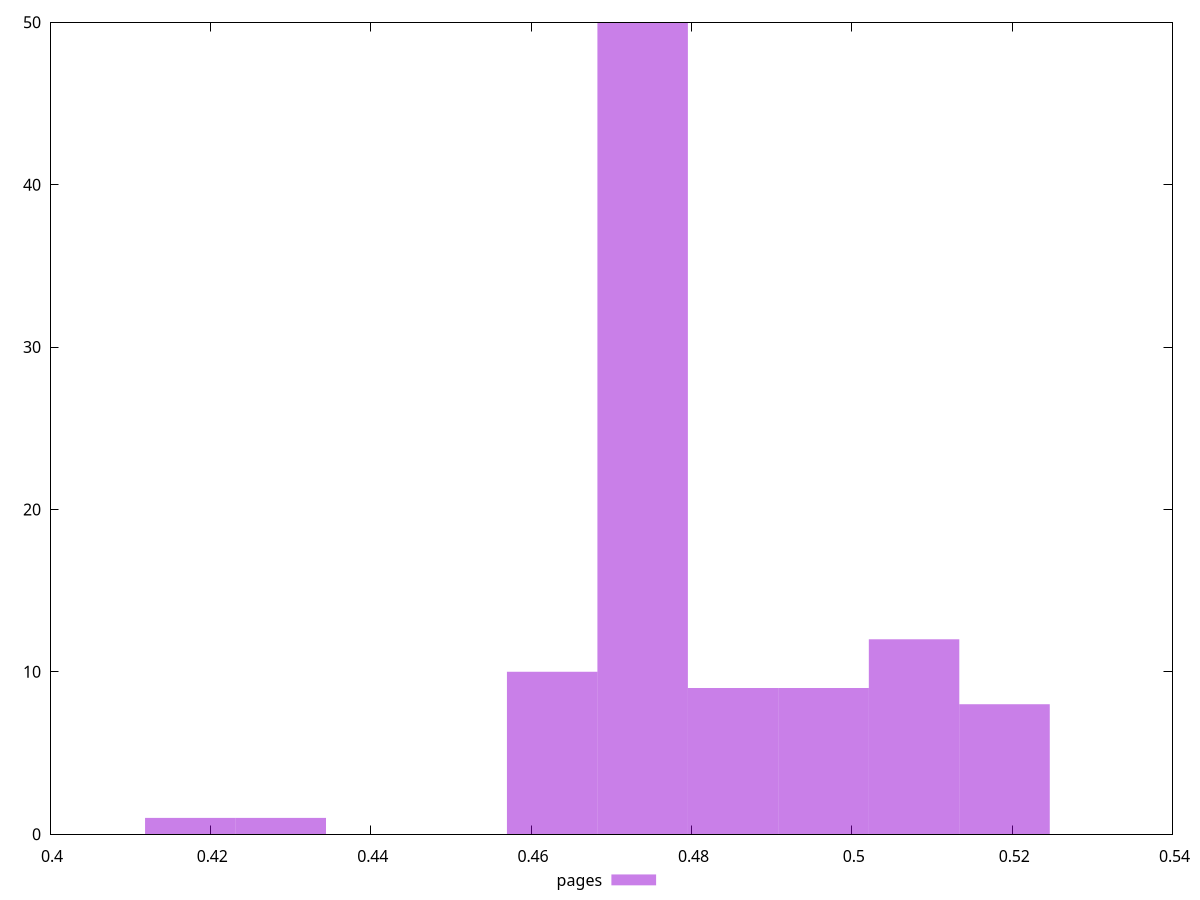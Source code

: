 $_pages <<EOF
0.41749765580121734 1
0.5077674192176967 12
0.473916257936517 50
0.4964836987906368 9
0.5190511396447567 8
0.46263253750945704 10
0.4851999783635769 9
0.4287813762282773 1
EOF
set key outside below
set terminal pngcairo
set output "report_00006_2020-11-02T20-21-41.718Z/performance_score/pages//hist.png"
set yrange [0:50]
set boxwidth 0.011283720427059928
set style fill transparent solid 0.5 noborder
plot $_pages title "pages" with boxes ,